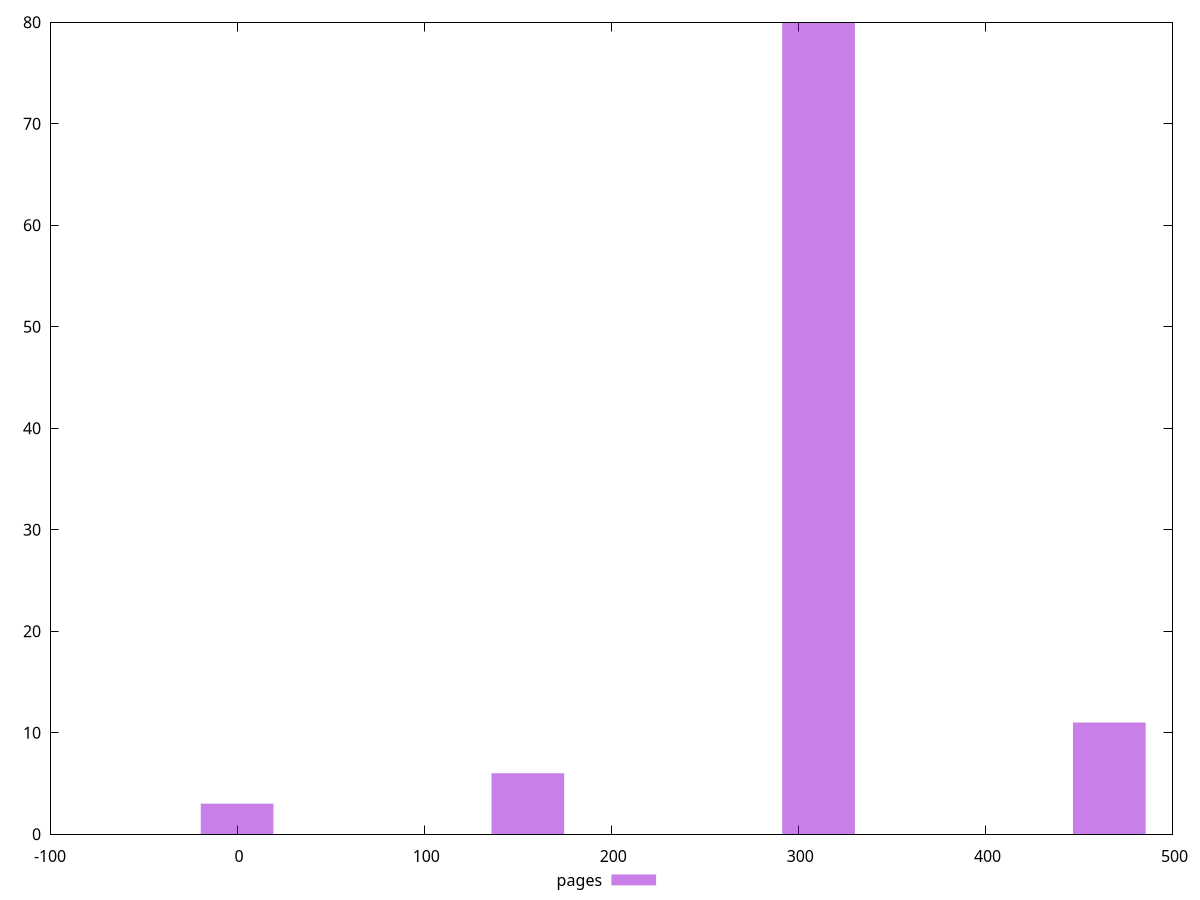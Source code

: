 $_pages <<EOF
0 3
466.2246779605665 11
310.816451973711 80
155.4082259868555 6
EOF
set key outside below
set terminal pngcairo
set output "report_00005_2020-11-02T22-26-11.212Z/unminified-css/pages//raw_hist.png"
set yrange [0:80]
set boxwidth 38.85205649671388
set style fill transparent solid 0.5 noborder
plot $_pages title "pages" with boxes ,